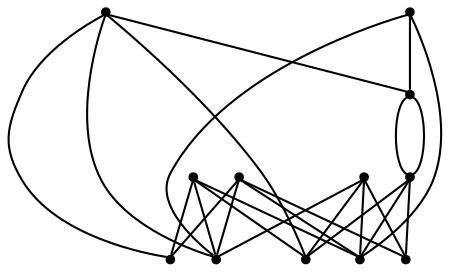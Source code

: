 graph {
  node [shape=point,comment="{\"directed\":false,\"doi\":\"10.1007/978-3-319-73915-1_6\",\"figure\":\"2 (2)\"}"]

  v0 [pos="1552.2774670708543,1874.225367387355"]
  v1 [pos="1342.7931509578618,1874.2253673873547"]
  v2 [pos="1342.7931509578618,1612.367053198268"]
  v3 [pos="1552.277467070854,1612.367053198268"]
  v4 [pos="1552.277467070854,1664.741520250938"]
  v5 [pos="1552.277467070854,1769.4798352206683"]
  v6 [pos="1342.7931509578618,1664.741520250938"]
  v7 [pos="1552.2774670708543,1717.1106141481648"]
  v8 [pos="1342.7931509578618,1717.1106141481646"]
  v9 [pos="1342.7931509578618,1769.4798352206683"]
  v10 [pos="1552.277467070854,1821.8510275099616"]
  v11 [pos="1342.7931509578618,1821.8510275099616"]

  v0 -- v1 [id="-1",pos="1552.2774670708543,1874.225367387355 1342.7931509578618,1874.2253673873547 1342.7931509578618,1874.2253673873547 1342.7931509578618,1874.2253673873547"]
  v1 -- v0 [id="-2",pos="1342.7931509578618,1874.2253673873547 1290.4222706434189,1874.2253673873547 1290.4222706434189,1874.2253673873547 1290.4222706434189,1874.2253673873547 1290.4222706434189,1586.1830308476713 1290.4222706434189,1586.1830308476713 1290.4222706434189,1586.1830308476713 1604.6514314235553,1586.1830308476713 1604.6514314235553,1586.1830308476713 1604.6514314235553,1586.1830308476713 1604.6514314235553,1874.2253673873547 1604.6514314235553,1874.2253673873547 1604.6514314235553,1874.2253673873547 1552.2774670708543,1874.225367387355 1552.2774670708543,1874.225367387355 1552.2774670708543,1874.225367387355"]
  v1 -- v10 [id="-3",pos="1342.7931509578618,1874.2253673873547 1552.277467070854,1821.8510275099616 1552.277467070854,1821.8510275099616 1552.277467070854,1821.8510275099616"]
  v1 -- v7 [id="-4",pos="1342.7931509578618,1874.2253673873547 1552.2774670708543,1717.1106141481648 1552.2774670708543,1717.1106141481648 1552.2774670708543,1717.1106141481648"]
  v1 -- v3 [id="-5",pos="1342.7931509578618,1874.2253673873547 1552.277467070854,1612.367053198268 1552.277467070854,1612.367053198268 1552.277467070854,1612.367053198268"]
  v11 -- v10 [id="-6",pos="1342.7931509578618,1821.8510275099616 1552.277467070854,1821.8510275099616 1552.277467070854,1821.8510275099616 1552.277467070854,1821.8510275099616"]
  v11 -- v7 [id="-7",pos="1342.7931509578618,1821.8510275099616 1552.2774670708543,1717.1106141481648 1552.2774670708543,1717.1106141481648 1552.2774670708543,1717.1106141481648"]
  v11 -- v5 [id="-8",pos="1342.7931509578618,1821.8510275099616 1552.277467070854,1769.4798352206683 1552.277467070854,1769.4798352206683 1552.277467070854,1769.4798352206683"]
  v11 -- v3 [id="-9",pos="1342.7931509578618,1821.8510275099616 1552.277467070854,1612.367053198268 1552.277467070854,1612.367053198268 1552.277467070854,1612.367053198268"]
  v9 -- v5 [id="-10",pos="1342.7931509578618,1769.4798352206683 1552.277467070854,1769.4798352206683 1552.277467070854,1769.4798352206683 1552.277467070854,1769.4798352206683"]
  v9 -- v10 [id="-11",pos="1342.7931509578618,1769.4798352206683 1552.277467070854,1821.8510275099616 1552.277467070854,1821.8510275099616 1552.277467070854,1821.8510275099616"]
  v9 -- v4 [id="-12",pos="1342.7931509578618,1769.4798352206683 1552.277467070854,1664.741520250938 1552.277467070854,1664.741520250938 1552.277467070854,1664.741520250938"]
  v9 -- v7 [id="-13",pos="1342.7931509578618,1769.4798352206683 1552.2774670708543,1717.1106141481648 1552.2774670708543,1717.1106141481648 1552.2774670708543,1717.1106141481648"]
  v8 -- v7 [id="-14",pos="1342.7931509578618,1717.1106141481646 1552.2774670708543,1717.1106141481648 1552.2774670708543,1717.1106141481648 1552.2774670708543,1717.1106141481648"]
  v8 -- v5 [id="-15",pos="1342.7931509578618,1717.1106141481646 1552.277467070854,1769.4798352206683 1552.277467070854,1769.4798352206683 1552.277467070854,1769.4798352206683"]
  v8 -- v0 [id="-16",pos="1342.7931509578618,1717.1106141481646 1552.2774670708543,1874.225367387355 1552.2774670708543,1874.225367387355 1552.2774670708543,1874.225367387355"]
  v6 -- v5 [id="-17",pos="1342.7931509578618,1664.741520250938 1552.277467070854,1769.4798352206683 1552.277467070854,1769.4798352206683 1552.277467070854,1769.4798352206683"]
  v6 -- v4 [id="-18",pos="1342.7931509578618,1664.741520250938 1552.277467070854,1664.741520250938 1552.277467070854,1664.741520250938 1552.277467070854,1664.741520250938"]
  v6 -- v3 [id="-19",pos="1342.7931509578618,1664.741520250938 1552.277467070854,1612.367053198268 1552.277467070854,1612.367053198268 1552.277467070854,1612.367053198268"]
  v6 -- v7 [id="-20",pos="1342.7931509578618,1664.741520250938 1552.2774670708543,1717.1106141481648 1552.2774670708543,1717.1106141481648 1552.2774670708543,1717.1106141481648"]
  v2 -- v5 [id="-21",pos="1342.7931509578618,1612.367053198268 1552.277467070854,1769.4798352206683 1552.277467070854,1769.4798352206683 1552.277467070854,1769.4798352206683"]
  v2 -- v4 [id="-22",pos="1342.7931509578618,1612.367053198268 1552.277467070854,1664.741520250938 1552.277467070854,1664.741520250938 1552.277467070854,1664.741520250938"]
  v2 -- v0 [id="-23",pos="1342.7931509578618,1612.367053198268 1552.2774670708543,1874.225367387355 1552.2774670708543,1874.225367387355 1552.2774670708543,1874.225367387355"]
  v2 -- v3 [id="-24",pos="1342.7931509578618,1612.367053198268 1552.277467070854,1612.367053198268 1552.277467070854,1612.367053198268 1552.277467070854,1612.367053198268"]
}